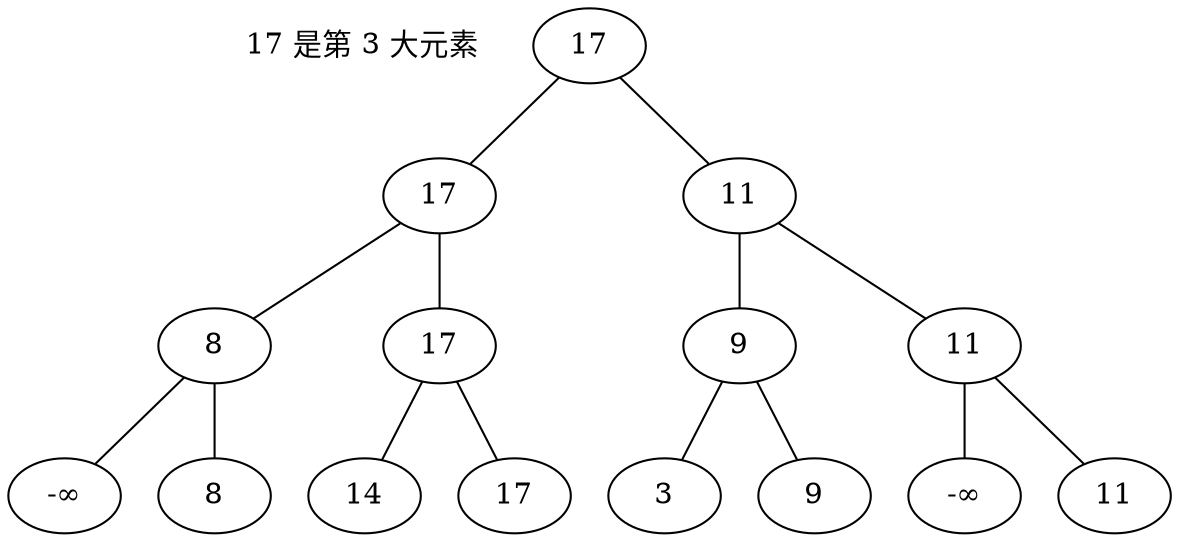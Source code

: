 graph action {
    // node [shape = circle];
	epoll [shape = plaintext, label = "17 是第 3 大元素"]
    node_11[label = "17"]
    node_21[label = "17"]
    node_22[label = "11"]
    node_31[label = "8"]
    node_32[label = "17"]
    node_33[label = "9"]
    node_34[label = "11"]
    node_41[label = "-∞"]
    node_42[label = "8"]
    node_43[label = "14"]
    node_44[label = "17"]
    node_45[label = "3"]
    node_46[label = "9"]
    node_47[label = "-∞"]
    node_48[label = "11"]

    node_11 -- node_21
    node_11 -- node_22

    node_21 -- node_31
    node_21 -- node_32
    node_22 -- node_33
    node_22 -- node_34

    node_31 -- node_41
    node_31 -- node_42
    node_32 -- node_43
    node_32 -- node_44
    node_33 -- node_45
    node_33 -- node_46
    node_34 -- node_47
    node_34 -- node_48
}